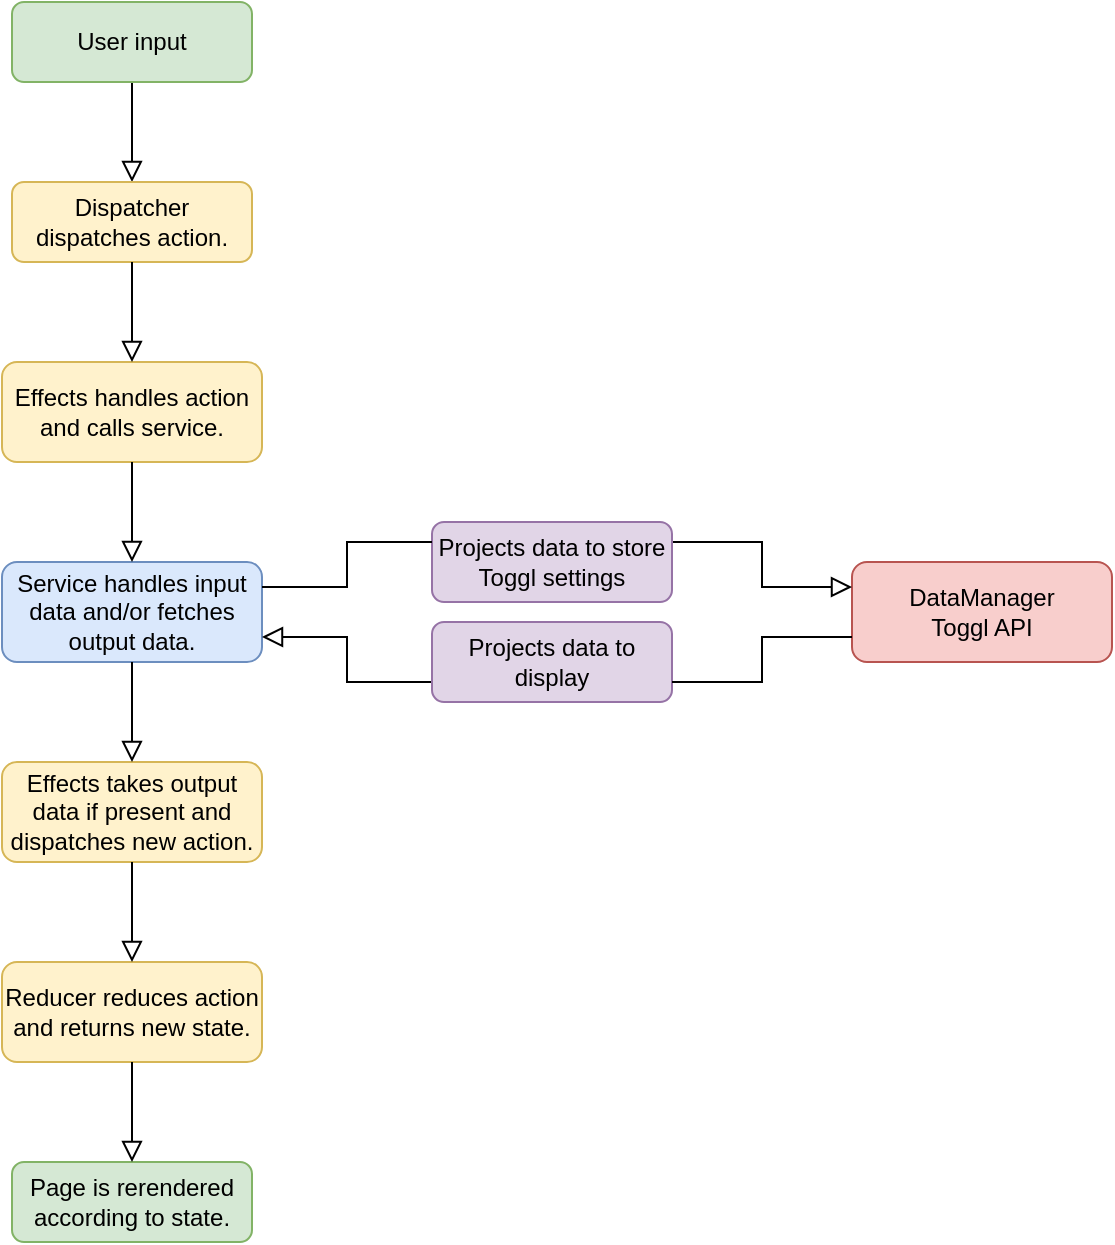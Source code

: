 <mxfile version="20.6.2" type="device"><diagram id="C5RBs43oDa-KdzZeNtuy" name="Page-1"><mxGraphModel dx="1209" dy="715" grid="1" gridSize="10" guides="1" tooltips="1" connect="1" arrows="1" fold="1" page="1" pageScale="1" pageWidth="827" pageHeight="1169" math="0" shadow="0"><root><mxCell id="WIyWlLk6GJQsqaUBKTNV-0"/><mxCell id="WIyWlLk6GJQsqaUBKTNV-1" parent="WIyWlLk6GJQsqaUBKTNV-0"/><mxCell id="WIyWlLk6GJQsqaUBKTNV-2" value="" style="rounded=0;html=1;jettySize=auto;orthogonalLoop=1;fontSize=11;endArrow=block;endFill=0;endSize=8;strokeWidth=1;shadow=0;labelBackgroundColor=none;edgeStyle=orthogonalEdgeStyle;" parent="WIyWlLk6GJQsqaUBKTNV-1" source="WIyWlLk6GJQsqaUBKTNV-3" edge="1"><mxGeometry relative="1" as="geometry"><mxPoint x="220" y="170" as="targetPoint"/></mxGeometry></mxCell><mxCell id="WIyWlLk6GJQsqaUBKTNV-3" value="User input" style="rounded=1;whiteSpace=wrap;html=1;fontSize=12;glass=0;strokeWidth=1;shadow=0;fillColor=#d5e8d4;strokeColor=#82b366;" parent="WIyWlLk6GJQsqaUBKTNV-1" vertex="1"><mxGeometry x="160" y="80" width="120" height="40" as="geometry"/></mxCell><mxCell id="hIZjHy1W8Yn-vqiVzedG-0" value="Dispatcher dispatches action." style="rounded=1;whiteSpace=wrap;html=1;fontSize=12;glass=0;strokeWidth=1;shadow=0;fillColor=#fff2cc;strokeColor=#d6b656;" parent="WIyWlLk6GJQsqaUBKTNV-1" vertex="1"><mxGeometry x="160" y="170" width="120" height="40" as="geometry"/></mxCell><mxCell id="hIZjHy1W8Yn-vqiVzedG-1" value="Effects handles action and calls service." style="rounded=1;whiteSpace=wrap;html=1;fontSize=12;glass=0;strokeWidth=1;shadow=0;fillColor=#fff2cc;strokeColor=#d6b656;" parent="WIyWlLk6GJQsqaUBKTNV-1" vertex="1"><mxGeometry x="155" y="260" width="130" height="50" as="geometry"/></mxCell><mxCell id="hIZjHy1W8Yn-vqiVzedG-2" value="Page is rerendered according to state." style="rounded=1;whiteSpace=wrap;html=1;fontSize=12;glass=0;strokeWidth=1;shadow=0;fillColor=#d5e8d4;strokeColor=#82b366;" parent="WIyWlLk6GJQsqaUBKTNV-1" vertex="1"><mxGeometry x="160" y="660" width="120" height="40" as="geometry"/></mxCell><mxCell id="hIZjHy1W8Yn-vqiVzedG-3" value="" style="rounded=0;html=1;jettySize=auto;orthogonalLoop=1;fontSize=11;endArrow=block;endFill=0;endSize=8;strokeWidth=1;shadow=0;labelBackgroundColor=none;edgeStyle=orthogonalEdgeStyle;exitX=0.5;exitY=1;exitDx=0;exitDy=0;entryX=0.5;entryY=0;entryDx=0;entryDy=0;" parent="WIyWlLk6GJQsqaUBKTNV-1" source="hIZjHy1W8Yn-vqiVzedG-0" target="hIZjHy1W8Yn-vqiVzedG-1" edge="1"><mxGeometry relative="1" as="geometry"><mxPoint x="230" y="130" as="sourcePoint"/><mxPoint x="230" y="180" as="targetPoint"/></mxGeometry></mxCell><mxCell id="OwZaHKlMtOHYWF6ASKWB-0" value="Service handles input data and/or fetches output data." style="rounded=1;whiteSpace=wrap;html=1;fontSize=12;glass=0;strokeWidth=1;shadow=0;fillColor=#dae8fc;strokeColor=#6c8ebf;" vertex="1" parent="WIyWlLk6GJQsqaUBKTNV-1"><mxGeometry x="155" y="360" width="130" height="50" as="geometry"/></mxCell><mxCell id="OwZaHKlMtOHYWF6ASKWB-1" value="Effects takes output data if present and dispatches new action." style="rounded=1;whiteSpace=wrap;html=1;fontSize=12;glass=0;strokeWidth=1;shadow=0;fillColor=#fff2cc;strokeColor=#d6b656;" vertex="1" parent="WIyWlLk6GJQsqaUBKTNV-1"><mxGeometry x="155" y="460" width="130" height="50" as="geometry"/></mxCell><mxCell id="OwZaHKlMtOHYWF6ASKWB-2" value="Reducer reduces action and returns new state." style="rounded=1;whiteSpace=wrap;html=1;fontSize=12;glass=0;strokeWidth=1;shadow=0;fillColor=#fff2cc;strokeColor=#d6b656;" vertex="1" parent="WIyWlLk6GJQsqaUBKTNV-1"><mxGeometry x="155" y="560" width="130" height="50" as="geometry"/></mxCell><mxCell id="OwZaHKlMtOHYWF6ASKWB-3" value="" style="rounded=0;html=1;jettySize=auto;orthogonalLoop=1;fontSize=11;endArrow=block;endFill=0;endSize=8;strokeWidth=1;shadow=0;labelBackgroundColor=none;edgeStyle=orthogonalEdgeStyle;exitX=0.5;exitY=1;exitDx=0;exitDy=0;entryX=0.5;entryY=0;entryDx=0;entryDy=0;" edge="1" parent="WIyWlLk6GJQsqaUBKTNV-1" source="hIZjHy1W8Yn-vqiVzedG-1" target="OwZaHKlMtOHYWF6ASKWB-0"><mxGeometry relative="1" as="geometry"><mxPoint x="230" y="220" as="sourcePoint"/><mxPoint x="230" y="270" as="targetPoint"/></mxGeometry></mxCell><mxCell id="OwZaHKlMtOHYWF6ASKWB-4" value="" style="rounded=0;html=1;jettySize=auto;orthogonalLoop=1;fontSize=11;endArrow=block;endFill=0;endSize=8;strokeWidth=1;shadow=0;labelBackgroundColor=none;edgeStyle=orthogonalEdgeStyle;exitX=0.5;exitY=1;exitDx=0;exitDy=0;entryX=0.5;entryY=0;entryDx=0;entryDy=0;" edge="1" parent="WIyWlLk6GJQsqaUBKTNV-1" source="OwZaHKlMtOHYWF6ASKWB-0" target="OwZaHKlMtOHYWF6ASKWB-1"><mxGeometry relative="1" as="geometry"><mxPoint x="230" y="320" as="sourcePoint"/><mxPoint x="230" y="370" as="targetPoint"/></mxGeometry></mxCell><mxCell id="OwZaHKlMtOHYWF6ASKWB-5" value="" style="rounded=0;html=1;jettySize=auto;orthogonalLoop=1;fontSize=11;endArrow=block;endFill=0;endSize=8;strokeWidth=1;shadow=0;labelBackgroundColor=none;edgeStyle=orthogonalEdgeStyle;exitX=0.5;exitY=1;exitDx=0;exitDy=0;entryX=0.5;entryY=0;entryDx=0;entryDy=0;" edge="1" parent="WIyWlLk6GJQsqaUBKTNV-1" source="OwZaHKlMtOHYWF6ASKWB-1" target="OwZaHKlMtOHYWF6ASKWB-2"><mxGeometry relative="1" as="geometry"><mxPoint x="230" y="420" as="sourcePoint"/><mxPoint x="230" y="470" as="targetPoint"/></mxGeometry></mxCell><mxCell id="OwZaHKlMtOHYWF6ASKWB-7" value="" style="rounded=0;html=1;jettySize=auto;orthogonalLoop=1;fontSize=11;endArrow=block;endFill=0;endSize=8;strokeWidth=1;shadow=0;labelBackgroundColor=none;edgeStyle=orthogonalEdgeStyle;exitX=0.5;exitY=1;exitDx=0;exitDy=0;entryX=0.5;entryY=0;entryDx=0;entryDy=0;" edge="1" parent="WIyWlLk6GJQsqaUBKTNV-1" source="OwZaHKlMtOHYWF6ASKWB-2" target="hIZjHy1W8Yn-vqiVzedG-2"><mxGeometry relative="1" as="geometry"><mxPoint x="230" y="520" as="sourcePoint"/><mxPoint x="230" y="570" as="targetPoint"/></mxGeometry></mxCell><mxCell id="OwZaHKlMtOHYWF6ASKWB-9" value="DataManager&lt;br&gt;Toggl API" style="rounded=1;whiteSpace=wrap;html=1;fontSize=12;glass=0;strokeWidth=1;shadow=0;fillColor=#f8cecc;strokeColor=#b85450;" vertex="1" parent="WIyWlLk6GJQsqaUBKTNV-1"><mxGeometry x="580" y="360" width="130" height="50" as="geometry"/></mxCell><mxCell id="OwZaHKlMtOHYWF6ASKWB-10" value="" style="rounded=0;html=1;jettySize=auto;orthogonalLoop=1;fontSize=11;endArrow=block;endFill=0;endSize=8;strokeWidth=1;shadow=0;labelBackgroundColor=none;edgeStyle=orthogonalEdgeStyle;exitX=1;exitY=0.25;exitDx=0;exitDy=0;entryX=0;entryY=0.25;entryDx=0;entryDy=0;startArrow=none;" edge="1" parent="WIyWlLk6GJQsqaUBKTNV-1" source="OwZaHKlMtOHYWF6ASKWB-13" target="OwZaHKlMtOHYWF6ASKWB-9"><mxGeometry relative="1" as="geometry"><mxPoint x="230" y="320" as="sourcePoint"/><mxPoint x="230" y="370" as="targetPoint"/></mxGeometry></mxCell><mxCell id="OwZaHKlMtOHYWF6ASKWB-11" value="" style="rounded=0;html=1;jettySize=auto;orthogonalLoop=1;fontSize=11;endArrow=block;endFill=0;endSize=8;strokeWidth=1;shadow=0;labelBackgroundColor=none;edgeStyle=orthogonalEdgeStyle;exitX=0;exitY=0.75;exitDx=0;exitDy=0;entryX=1;entryY=0.75;entryDx=0;entryDy=0;startArrow=none;" edge="1" parent="WIyWlLk6GJQsqaUBKTNV-1" source="OwZaHKlMtOHYWF6ASKWB-17" target="OwZaHKlMtOHYWF6ASKWB-0"><mxGeometry relative="1" as="geometry"><mxPoint x="295" y="382.5" as="sourcePoint"/><mxPoint x="550" y="382.5" as="targetPoint"/></mxGeometry></mxCell><mxCell id="OwZaHKlMtOHYWF6ASKWB-13" value="Projects data to store&lt;br&gt;Toggl settings" style="rounded=1;whiteSpace=wrap;html=1;fontSize=12;glass=0;strokeWidth=1;shadow=0;fillColor=#e1d5e7;strokeColor=#9673a6;" vertex="1" parent="WIyWlLk6GJQsqaUBKTNV-1"><mxGeometry x="370" y="340" width="120" height="40" as="geometry"/></mxCell><mxCell id="OwZaHKlMtOHYWF6ASKWB-16" value="" style="rounded=0;html=1;jettySize=auto;orthogonalLoop=1;fontSize=11;endArrow=none;endFill=0;endSize=8;strokeWidth=1;shadow=0;labelBackgroundColor=none;edgeStyle=orthogonalEdgeStyle;exitX=1;exitY=0.25;exitDx=0;exitDy=0;entryX=0;entryY=0.25;entryDx=0;entryDy=0;" edge="1" parent="WIyWlLk6GJQsqaUBKTNV-1" source="OwZaHKlMtOHYWF6ASKWB-0" target="OwZaHKlMtOHYWF6ASKWB-13"><mxGeometry relative="1" as="geometry"><mxPoint x="285" y="372.5" as="sourcePoint"/><mxPoint x="580" y="372.5" as="targetPoint"/></mxGeometry></mxCell><mxCell id="OwZaHKlMtOHYWF6ASKWB-17" value="Projects data to display" style="rounded=1;whiteSpace=wrap;html=1;fontSize=12;glass=0;strokeWidth=1;shadow=0;fillColor=#e1d5e7;strokeColor=#9673a6;" vertex="1" parent="WIyWlLk6GJQsqaUBKTNV-1"><mxGeometry x="370" y="390" width="120" height="40" as="geometry"/></mxCell><mxCell id="OwZaHKlMtOHYWF6ASKWB-18" value="" style="rounded=0;html=1;jettySize=auto;orthogonalLoop=1;fontSize=11;endArrow=none;endFill=0;endSize=8;strokeWidth=1;shadow=0;labelBackgroundColor=none;edgeStyle=orthogonalEdgeStyle;exitX=0;exitY=0.75;exitDx=0;exitDy=0;entryX=1;entryY=0.75;entryDx=0;entryDy=0;" edge="1" parent="WIyWlLk6GJQsqaUBKTNV-1" source="OwZaHKlMtOHYWF6ASKWB-9" target="OwZaHKlMtOHYWF6ASKWB-17"><mxGeometry relative="1" as="geometry"><mxPoint x="580" y="397.5" as="sourcePoint"/><mxPoint x="285" y="397.5" as="targetPoint"/></mxGeometry></mxCell></root></mxGraphModel></diagram></mxfile>